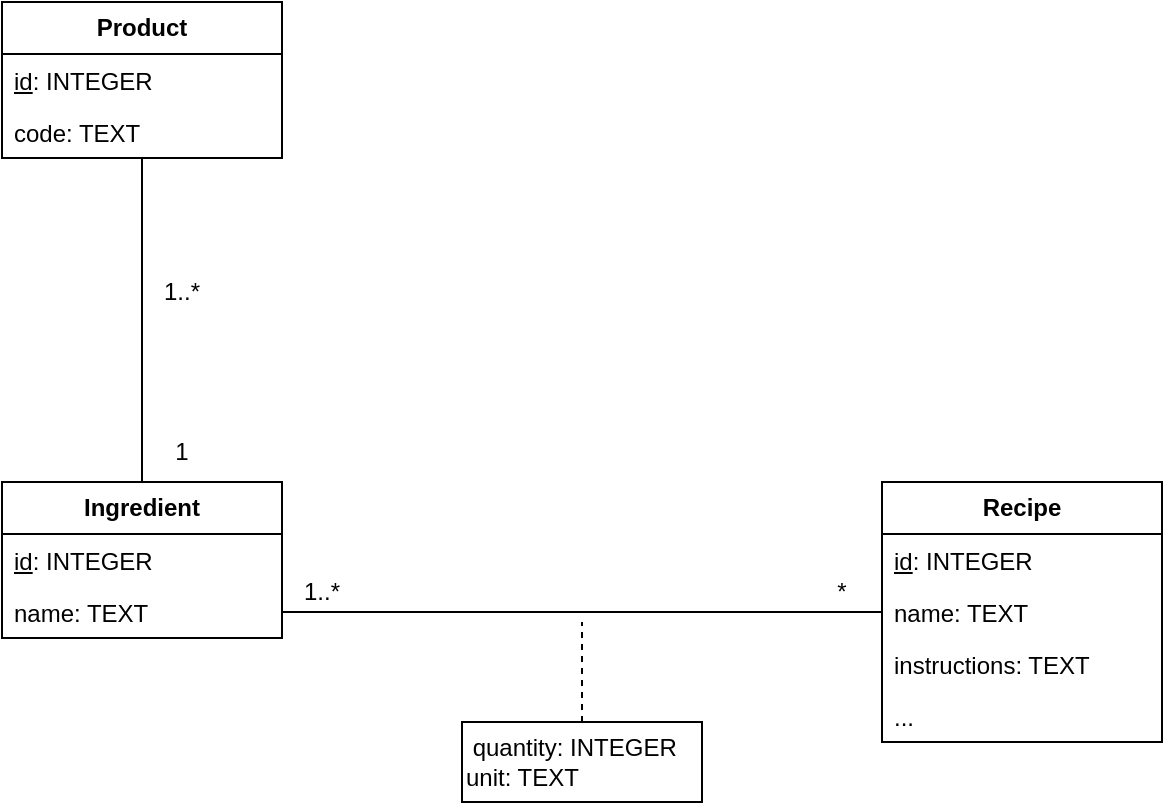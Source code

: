 <mxfile version="28.1.0">
  <diagram name="Page-1" id="8-iVw9Ay5TGK27jWhZLy">
    <mxGraphModel dx="1227" dy="841" grid="1" gridSize="10" guides="1" tooltips="1" connect="1" arrows="1" fold="1" page="1" pageScale="1" pageWidth="850" pageHeight="1100" math="0" shadow="0">
      <root>
        <mxCell id="0" />
        <mxCell id="1" parent="0" />
        <mxCell id="4ebjTlIwu3J8O5_XTgre-22" style="edgeStyle=orthogonalEdgeStyle;rounded=0;orthogonalLoop=1;jettySize=auto;html=1;exitX=0.5;exitY=1;exitDx=0;exitDy=0;entryX=0.5;entryY=0;entryDx=0;entryDy=0;endArrow=none;endFill=0;" parent="1" source="4ebjTlIwu3J8O5_XTgre-1" target="4ebjTlIwu3J8O5_XTgre-12" edge="1">
          <mxGeometry relative="1" as="geometry" />
        </mxCell>
        <mxCell id="4ebjTlIwu3J8O5_XTgre-1" value="&lt;b&gt;Product&lt;/b&gt;" style="swimlane;fontStyle=0;childLayout=stackLayout;horizontal=1;startSize=26;fillColor=none;horizontalStack=0;resizeParent=1;resizeParentMax=0;resizeLast=0;collapsible=1;marginBottom=0;whiteSpace=wrap;html=1;" parent="1" vertex="1">
          <mxGeometry x="80" y="40" width="140" height="78" as="geometry">
            <mxRectangle x="80" y="40" width="90" height="30" as="alternateBounds" />
          </mxGeometry>
        </mxCell>
        <mxCell id="4ebjTlIwu3J8O5_XTgre-2" value="&lt;u&gt;id&lt;/u&gt;: INTEGER" style="text;strokeColor=none;fillColor=none;align=left;verticalAlign=top;spacingLeft=4;spacingRight=4;overflow=hidden;rotatable=0;points=[[0,0.5],[1,0.5]];portConstraint=eastwest;whiteSpace=wrap;html=1;" parent="4ebjTlIwu3J8O5_XTgre-1" vertex="1">
          <mxGeometry y="26" width="140" height="26" as="geometry" />
        </mxCell>
        <mxCell id="4ebjTlIwu3J8O5_XTgre-4" value="&lt;div&gt;code: TEXT&lt;/div&gt;" style="text;strokeColor=none;fillColor=none;align=left;verticalAlign=top;spacingLeft=4;spacingRight=4;overflow=hidden;rotatable=0;points=[[0,0.5],[1,0.5]];portConstraint=eastwest;whiteSpace=wrap;html=1;" parent="4ebjTlIwu3J8O5_XTgre-1" vertex="1">
          <mxGeometry y="52" width="140" height="26" as="geometry" />
        </mxCell>
        <mxCell id="4ebjTlIwu3J8O5_XTgre-12" value="&lt;b&gt;Ingredient&lt;/b&gt;" style="swimlane;fontStyle=0;childLayout=stackLayout;horizontal=1;startSize=26;fillColor=none;horizontalStack=0;resizeParent=1;resizeParentMax=0;resizeLast=0;collapsible=1;marginBottom=0;whiteSpace=wrap;html=1;" parent="1" vertex="1">
          <mxGeometry x="80" y="280" width="140" height="78" as="geometry">
            <mxRectangle x="80" y="40" width="90" height="30" as="alternateBounds" />
          </mxGeometry>
        </mxCell>
        <mxCell id="4ebjTlIwu3J8O5_XTgre-13" value="&lt;u&gt;id&lt;/u&gt;: INTEGER" style="text;strokeColor=none;fillColor=none;align=left;verticalAlign=top;spacingLeft=4;spacingRight=4;overflow=hidden;rotatable=0;points=[[0,0.5],[1,0.5]];portConstraint=eastwest;whiteSpace=wrap;html=1;" parent="4ebjTlIwu3J8O5_XTgre-12" vertex="1">
          <mxGeometry y="26" width="140" height="26" as="geometry" />
        </mxCell>
        <mxCell id="4ebjTlIwu3J8O5_XTgre-14" value="name: TEXT" style="text;strokeColor=none;fillColor=none;align=left;verticalAlign=top;spacingLeft=4;spacingRight=4;overflow=hidden;rotatable=0;points=[[0,0.5],[1,0.5]];portConstraint=eastwest;whiteSpace=wrap;html=1;" parent="4ebjTlIwu3J8O5_XTgre-12" vertex="1">
          <mxGeometry y="52" width="140" height="26" as="geometry" />
        </mxCell>
        <mxCell id="4ebjTlIwu3J8O5_XTgre-17" value="&lt;b&gt;Recipe&lt;/b&gt;" style="swimlane;fontStyle=0;childLayout=stackLayout;horizontal=1;startSize=26;fillColor=none;horizontalStack=0;resizeParent=1;resizeParentMax=0;resizeLast=0;collapsible=1;marginBottom=0;whiteSpace=wrap;html=1;" parent="1" vertex="1">
          <mxGeometry x="520" y="280" width="140" height="130" as="geometry">
            <mxRectangle x="80" y="40" width="90" height="30" as="alternateBounds" />
          </mxGeometry>
        </mxCell>
        <mxCell id="4ebjTlIwu3J8O5_XTgre-18" value="&lt;u&gt;id&lt;/u&gt;: INTEGER" style="text;strokeColor=none;fillColor=none;align=left;verticalAlign=top;spacingLeft=4;spacingRight=4;overflow=hidden;rotatable=0;points=[[0,0.5],[1,0.5]];portConstraint=eastwest;whiteSpace=wrap;html=1;" parent="4ebjTlIwu3J8O5_XTgre-17" vertex="1">
          <mxGeometry y="26" width="140" height="26" as="geometry" />
        </mxCell>
        <mxCell id="4ebjTlIwu3J8O5_XTgre-19" value="name: TEXT" style="text;strokeColor=none;fillColor=none;align=left;verticalAlign=top;spacingLeft=4;spacingRight=4;overflow=hidden;rotatable=0;points=[[0,0.5],[1,0.5]];portConstraint=eastwest;whiteSpace=wrap;html=1;" parent="4ebjTlIwu3J8O5_XTgre-17" vertex="1">
          <mxGeometry y="52" width="140" height="26" as="geometry" />
        </mxCell>
        <mxCell id="4ebjTlIwu3J8O5_XTgre-20" value="instructions: TEXT" style="text;strokeColor=none;fillColor=none;align=left;verticalAlign=top;spacingLeft=4;spacingRight=4;overflow=hidden;rotatable=0;points=[[0,0.5],[1,0.5]];portConstraint=eastwest;whiteSpace=wrap;html=1;" parent="4ebjTlIwu3J8O5_XTgre-17" vertex="1">
          <mxGeometry y="78" width="140" height="26" as="geometry" />
        </mxCell>
        <mxCell id="4ebjTlIwu3J8O5_XTgre-21" value="..." style="text;strokeColor=none;fillColor=none;align=left;verticalAlign=top;spacingLeft=4;spacingRight=4;overflow=hidden;rotatable=0;points=[[0,0.5],[1,0.5]];portConstraint=eastwest;whiteSpace=wrap;html=1;" parent="4ebjTlIwu3J8O5_XTgre-17" vertex="1">
          <mxGeometry y="104" width="140" height="26" as="geometry" />
        </mxCell>
        <mxCell id="4ebjTlIwu3J8O5_XTgre-23" value="1..*" style="text;html=1;align=center;verticalAlign=middle;whiteSpace=wrap;rounded=0;" parent="1" vertex="1">
          <mxGeometry x="140" y="170" width="60" height="30" as="geometry" />
        </mxCell>
        <mxCell id="4ebjTlIwu3J8O5_XTgre-24" value="1" style="text;html=1;align=center;verticalAlign=middle;whiteSpace=wrap;rounded=0;" parent="1" vertex="1">
          <mxGeometry x="140" y="250" width="60" height="30" as="geometry" />
        </mxCell>
        <mxCell id="4ebjTlIwu3J8O5_XTgre-30" style="edgeStyle=orthogonalEdgeStyle;rounded=0;orthogonalLoop=1;jettySize=auto;html=1;exitX=1;exitY=0.5;exitDx=0;exitDy=0;entryX=0;entryY=0.5;entryDx=0;entryDy=0;endArrow=none;endFill=0;" parent="1" source="4ebjTlIwu3J8O5_XTgre-14" target="4ebjTlIwu3J8O5_XTgre-19" edge="1">
          <mxGeometry relative="1" as="geometry" />
        </mxCell>
        <mxCell id="4ebjTlIwu3J8O5_XTgre-32" value="1..*" style="text;html=1;align=center;verticalAlign=middle;whiteSpace=wrap;rounded=0;" parent="1" vertex="1">
          <mxGeometry x="210" y="320" width="60" height="30" as="geometry" />
        </mxCell>
        <mxCell id="4ebjTlIwu3J8O5_XTgre-33" value="*" style="text;html=1;align=center;verticalAlign=middle;whiteSpace=wrap;rounded=0;" parent="1" vertex="1">
          <mxGeometry x="470" y="320" width="60" height="30" as="geometry" />
        </mxCell>
        <mxCell id="4ebjTlIwu3J8O5_XTgre-38" value="" style="endArrow=none;dashed=1;html=1;rounded=0;exitX=0.5;exitY=0;exitDx=0;exitDy=0;" parent="1" source="4ebjTlIwu3J8O5_XTgre-40" edge="1">
          <mxGeometry width="50" height="50" relative="1" as="geometry">
            <mxPoint x="370" y="390" as="sourcePoint" />
            <mxPoint x="370" y="350" as="targetPoint" />
          </mxGeometry>
        </mxCell>
        <mxCell id="4ebjTlIwu3J8O5_XTgre-40" value="&lt;div&gt;&amp;nbsp;quantity: INTEGER&lt;/div&gt;&lt;div&gt;unit: TEXT&lt;/div&gt;" style="rounded=0;whiteSpace=wrap;html=1;fillColor=none;align=left;" parent="1" vertex="1">
          <mxGeometry x="310" y="400" width="120" height="40" as="geometry" />
        </mxCell>
      </root>
    </mxGraphModel>
  </diagram>
</mxfile>
